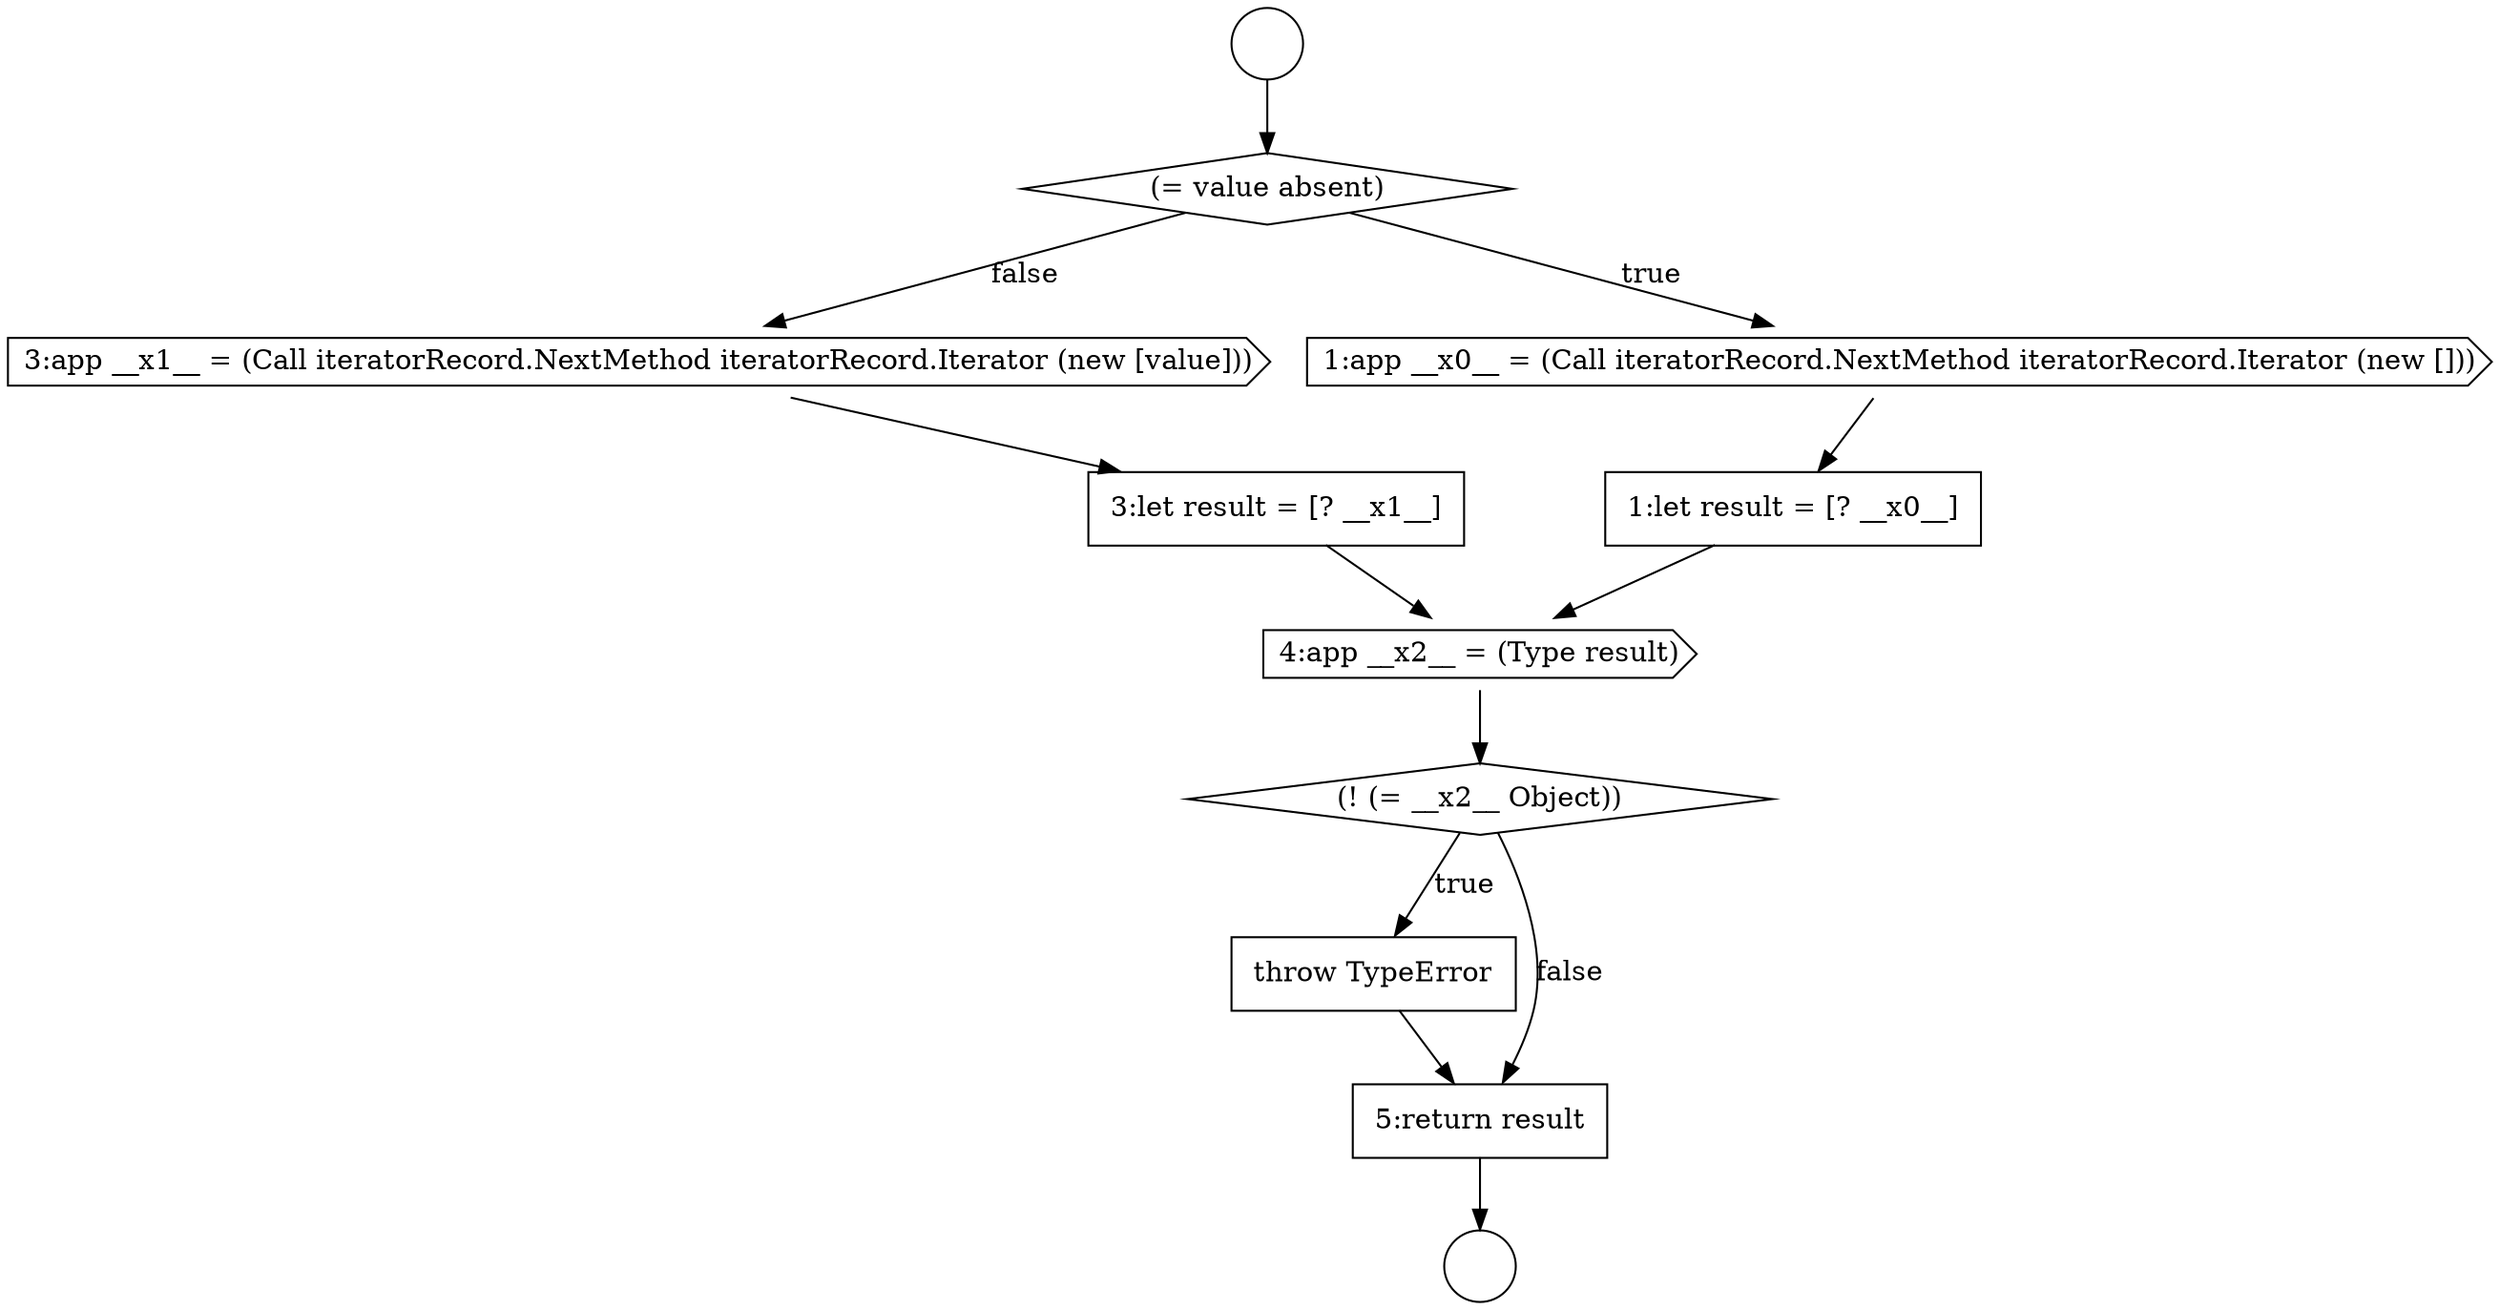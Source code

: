 digraph {
  node1127 [shape=none, margin=0, label=<<font color="black">
    <table border="0" cellborder="1" cellspacing="0" cellpadding="10">
      <tr><td align="left">1:let result = [? __x0__]</td></tr>
    </table>
  </font>> color="black" fillcolor="white" style=filled]
  node1132 [shape=none, margin=0, label=<<font color="black">
    <table border="0" cellborder="1" cellspacing="0" cellpadding="10">
      <tr><td align="left">throw TypeError</td></tr>
    </table>
  </font>> color="black" fillcolor="white" style=filled]
  node1123 [shape=circle label=" " color="black" fillcolor="white" style=filled]
  node1128 [shape=cds, label=<<font color="black">3:app __x1__ = (Call iteratorRecord.NextMethod iteratorRecord.Iterator (new [value]))</font>> color="black" fillcolor="white" style=filled]
  node1131 [shape=diamond, label=<<font color="black">(! (= __x2__ Object))</font>> color="black" fillcolor="white" style=filled]
  node1130 [shape=cds, label=<<font color="black">4:app __x2__ = (Type result)</font>> color="black" fillcolor="white" style=filled]
  node1126 [shape=cds, label=<<font color="black">1:app __x0__ = (Call iteratorRecord.NextMethod iteratorRecord.Iterator (new []))</font>> color="black" fillcolor="white" style=filled]
  node1133 [shape=none, margin=0, label=<<font color="black">
    <table border="0" cellborder="1" cellspacing="0" cellpadding="10">
      <tr><td align="left">5:return result</td></tr>
    </table>
  </font>> color="black" fillcolor="white" style=filled]
  node1129 [shape=none, margin=0, label=<<font color="black">
    <table border="0" cellborder="1" cellspacing="0" cellpadding="10">
      <tr><td align="left">3:let result = [? __x1__]</td></tr>
    </table>
  </font>> color="black" fillcolor="white" style=filled]
  node1125 [shape=diamond, label=<<font color="black">(= value absent)</font>> color="black" fillcolor="white" style=filled]
  node1124 [shape=circle label=" " color="black" fillcolor="white" style=filled]
  node1125 -> node1126 [label=<<font color="black">true</font>> color="black"]
  node1125 -> node1128 [label=<<font color="black">false</font>> color="black"]
  node1133 -> node1124 [ color="black"]
  node1131 -> node1132 [label=<<font color="black">true</font>> color="black"]
  node1131 -> node1133 [label=<<font color="black">false</font>> color="black"]
  node1126 -> node1127 [ color="black"]
  node1123 -> node1125 [ color="black"]
  node1127 -> node1130 [ color="black"]
  node1129 -> node1130 [ color="black"]
  node1128 -> node1129 [ color="black"]
  node1130 -> node1131 [ color="black"]
  node1132 -> node1133 [ color="black"]
}
